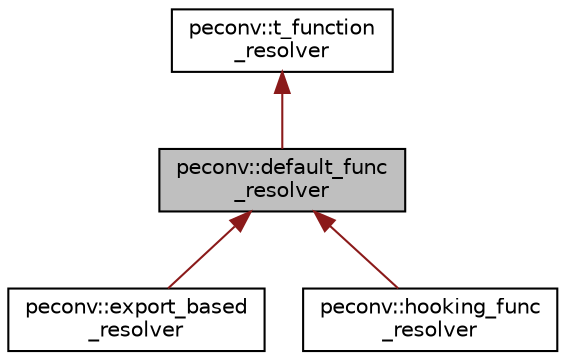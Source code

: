 digraph "peconv::default_func_resolver"
{
 // LATEX_PDF_SIZE
  edge [fontname="Helvetica",fontsize="10",labelfontname="Helvetica",labelfontsize="10"];
  node [fontname="Helvetica",fontsize="10",shape=record];
  Node1 [label="peconv::default_func\l_resolver",height=0.2,width=0.4,color="black", fillcolor="grey75", style="filled", fontcolor="black",tooltip=" "];
  Node2 -> Node1 [dir="back",color="firebrick4",fontsize="10",style="solid",fontname="Helvetica"];
  Node2 [label="peconv::t_function\l_resolver",height=0.2,width=0.4,color="black", fillcolor="white", style="filled",URL="$classpeconv_1_1t__function__resolver.html",tooltip=" "];
  Node1 -> Node3 [dir="back",color="firebrick4",fontsize="10",style="solid",fontname="Helvetica"];
  Node3 [label="peconv::export_based\l_resolver",height=0.2,width=0.4,color="black", fillcolor="white", style="filled",URL="$classpeconv_1_1export__based__resolver.html",tooltip=" "];
  Node1 -> Node4 [dir="back",color="firebrick4",fontsize="10",style="solid",fontname="Helvetica"];
  Node4 [label="peconv::hooking_func\l_resolver",height=0.2,width=0.4,color="black", fillcolor="white", style="filled",URL="$classpeconv_1_1hooking__func__resolver.html",tooltip=" "];
}
